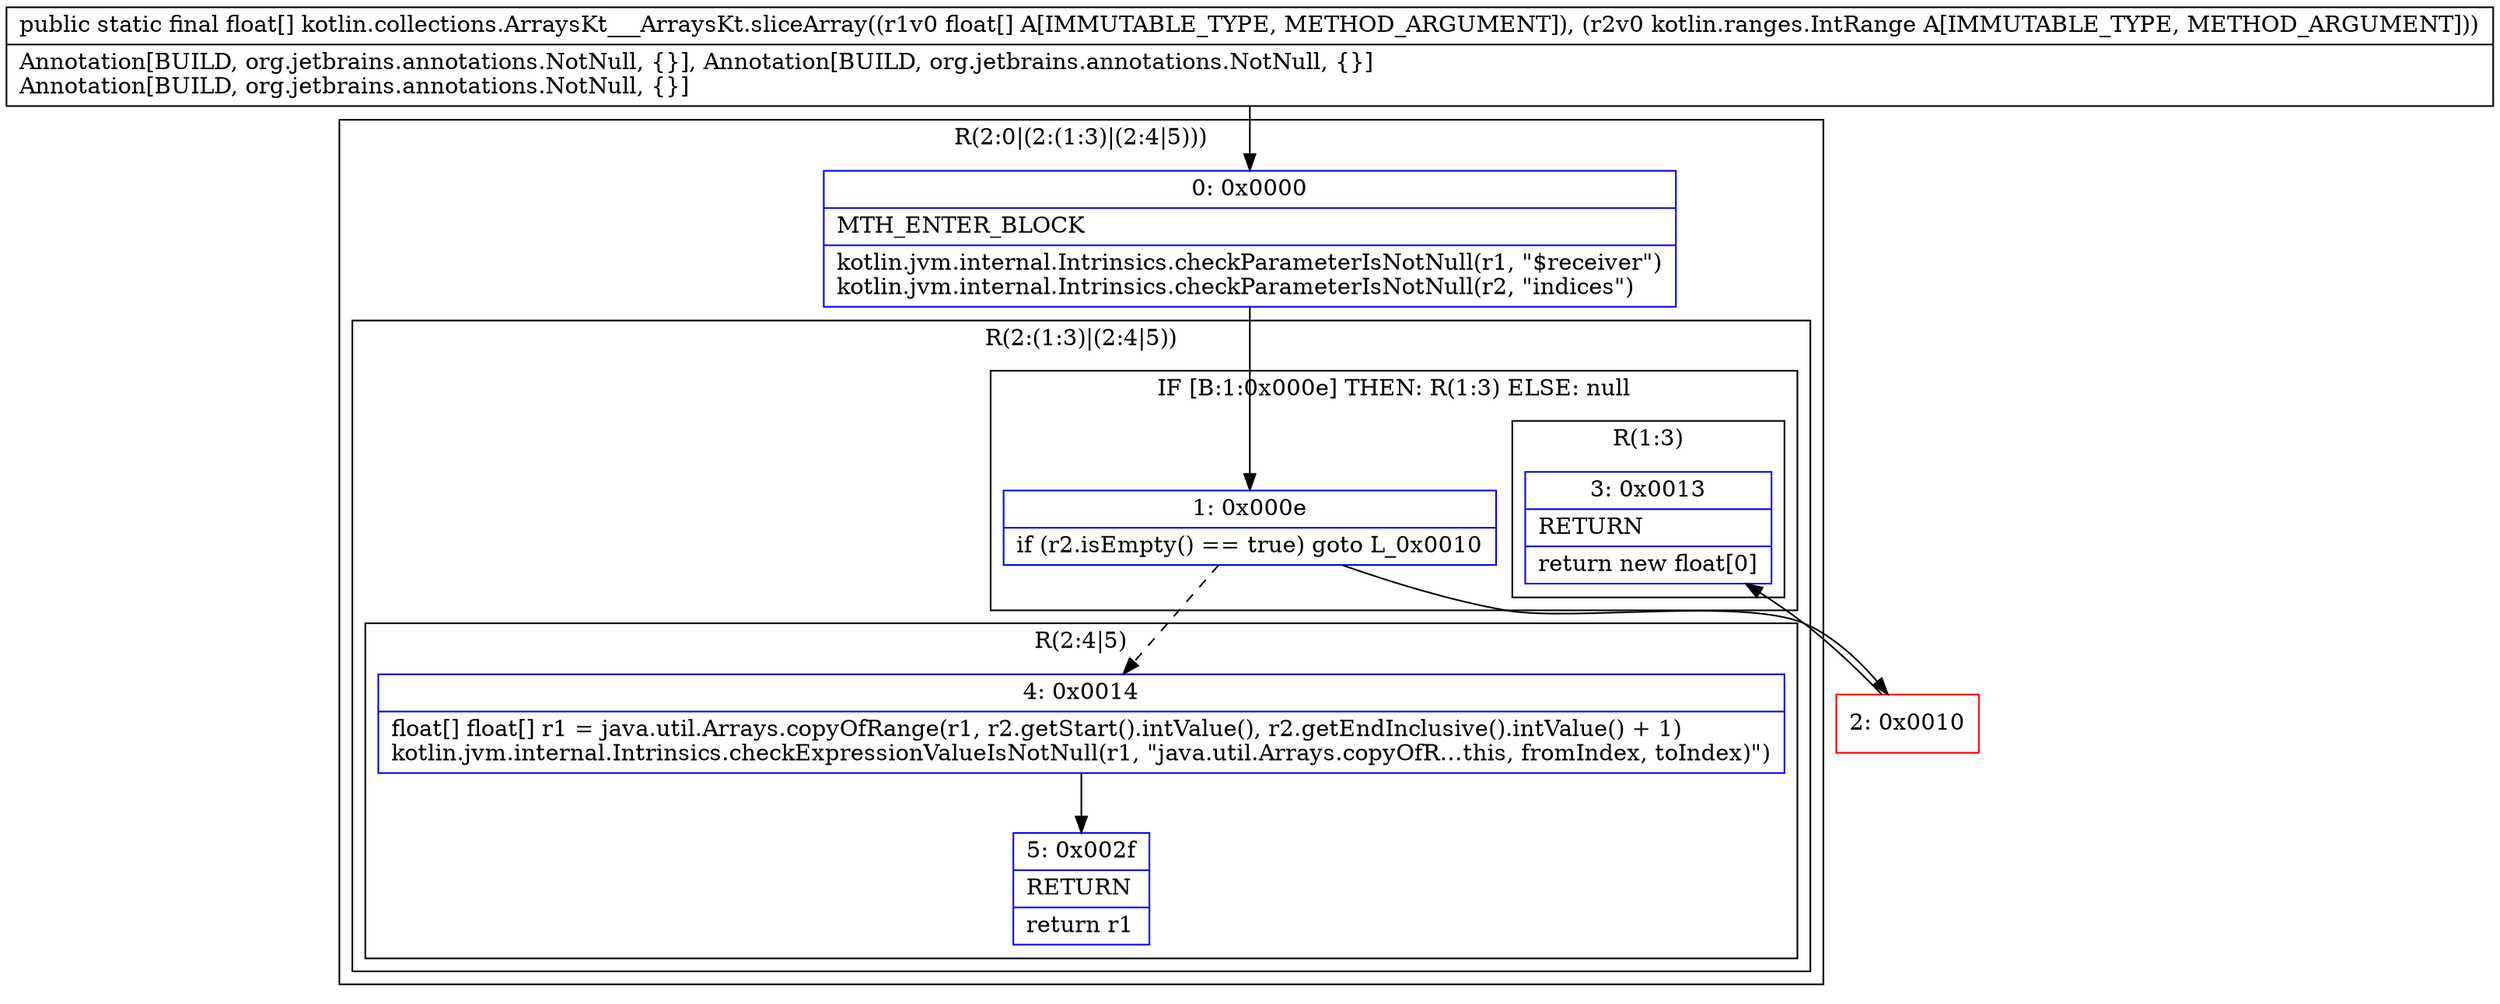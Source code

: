 digraph "CFG forkotlin.collections.ArraysKt___ArraysKt.sliceArray([FLkotlin\/ranges\/IntRange;)[F" {
subgraph cluster_Region_1813109850 {
label = "R(2:0|(2:(1:3)|(2:4|5)))";
node [shape=record,color=blue];
Node_0 [shape=record,label="{0\:\ 0x0000|MTH_ENTER_BLOCK\l|kotlin.jvm.internal.Intrinsics.checkParameterIsNotNull(r1, \"$receiver\")\lkotlin.jvm.internal.Intrinsics.checkParameterIsNotNull(r2, \"indices\")\l}"];
subgraph cluster_Region_613207997 {
label = "R(2:(1:3)|(2:4|5))";
node [shape=record,color=blue];
subgraph cluster_IfRegion_1416903564 {
label = "IF [B:1:0x000e] THEN: R(1:3) ELSE: null";
node [shape=record,color=blue];
Node_1 [shape=record,label="{1\:\ 0x000e|if (r2.isEmpty() == true) goto L_0x0010\l}"];
subgraph cluster_Region_342186574 {
label = "R(1:3)";
node [shape=record,color=blue];
Node_3 [shape=record,label="{3\:\ 0x0013|RETURN\l|return new float[0]\l}"];
}
}
subgraph cluster_Region_1619572273 {
label = "R(2:4|5)";
node [shape=record,color=blue];
Node_4 [shape=record,label="{4\:\ 0x0014|float[] float[] r1 = java.util.Arrays.copyOfRange(r1, r2.getStart().intValue(), r2.getEndInclusive().intValue() + 1)\lkotlin.jvm.internal.Intrinsics.checkExpressionValueIsNotNull(r1, \"java.util.Arrays.copyOfR…this, fromIndex, toIndex)\")\l}"];
Node_5 [shape=record,label="{5\:\ 0x002f|RETURN\l|return r1\l}"];
}
}
}
Node_2 [shape=record,color=red,label="{2\:\ 0x0010}"];
MethodNode[shape=record,label="{public static final float[] kotlin.collections.ArraysKt___ArraysKt.sliceArray((r1v0 float[] A[IMMUTABLE_TYPE, METHOD_ARGUMENT]), (r2v0 kotlin.ranges.IntRange A[IMMUTABLE_TYPE, METHOD_ARGUMENT]))  | Annotation[BUILD, org.jetbrains.annotations.NotNull, \{\}], Annotation[BUILD, org.jetbrains.annotations.NotNull, \{\}]\lAnnotation[BUILD, org.jetbrains.annotations.NotNull, \{\}]\l}"];
MethodNode -> Node_0;
Node_0 -> Node_1;
Node_1 -> Node_2;
Node_1 -> Node_4[style=dashed];
Node_4 -> Node_5;
Node_2 -> Node_3;
}

